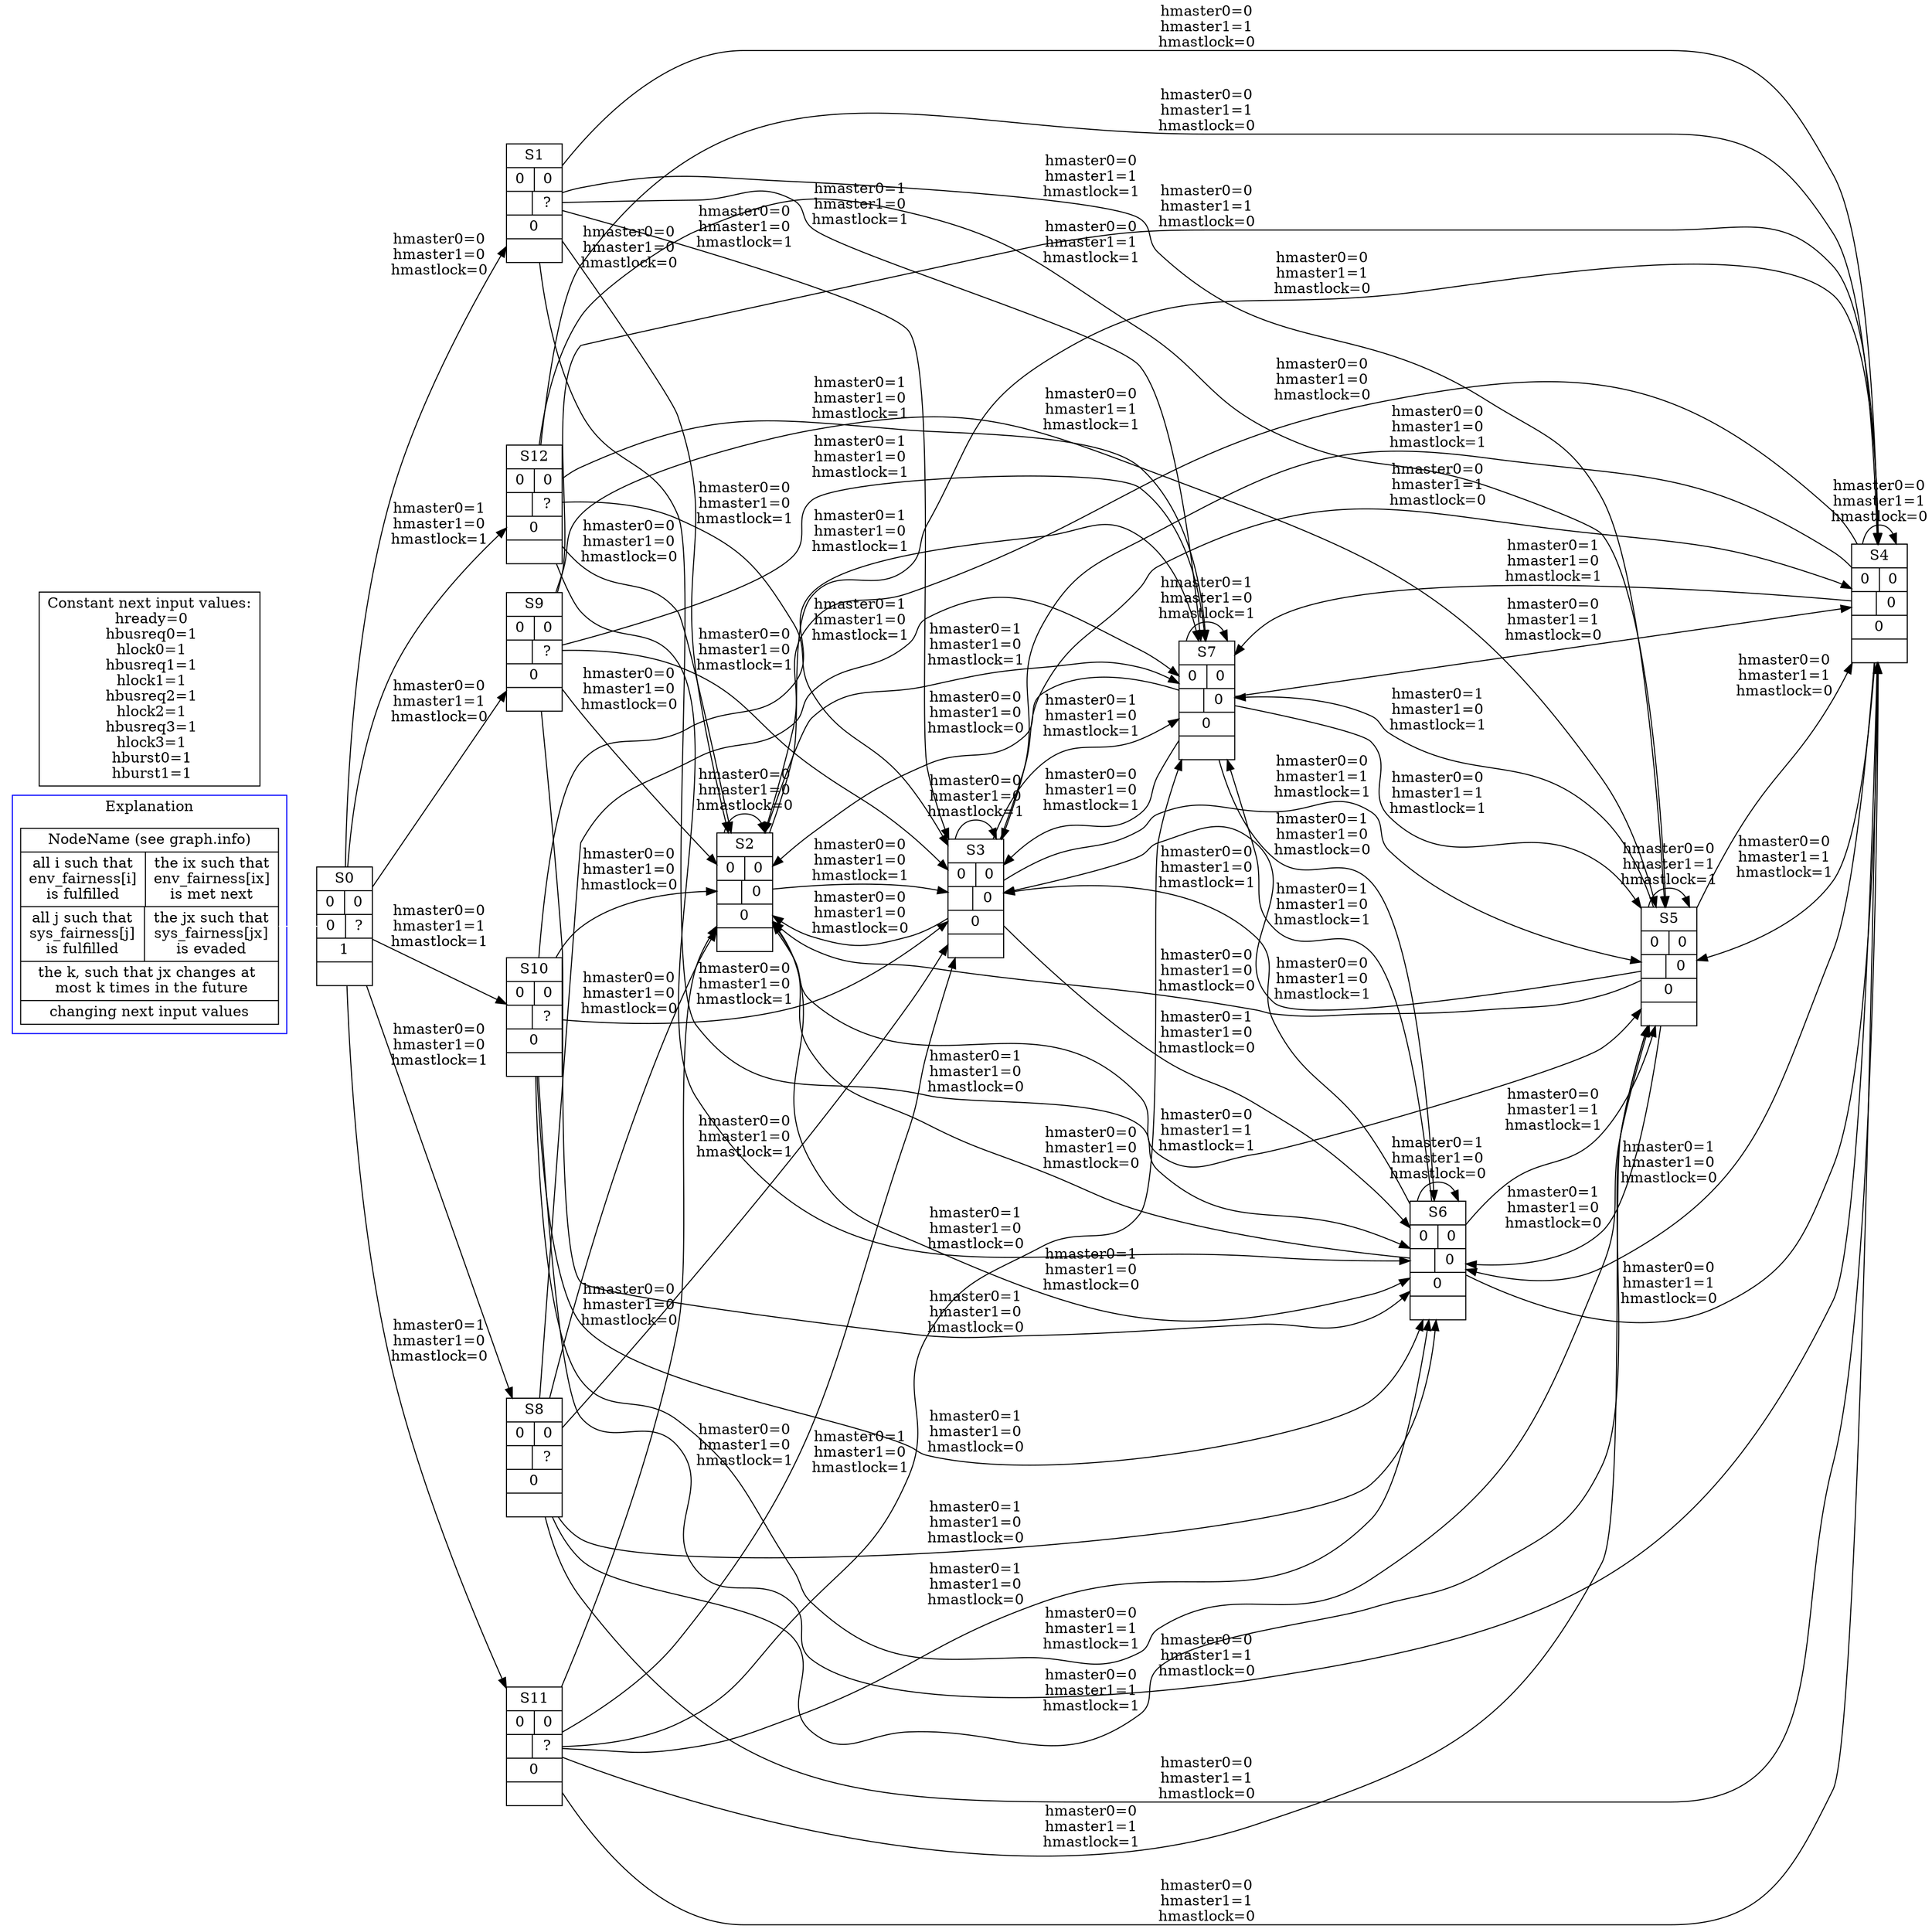 digraph G {
  rankdir=LR;
  node [shape = record];
  subgraph cluster1 {
    A[label = "NodeName (see graph.info)|{all i such that\nenv_fairness[i]\nis fulfilled|the ix such that\nenv_fairness[ix]\nis met next}|{all j such that\nsys_fairness[j]\nis fulfilled|the jx such that\nsys_fairness[jx]\nis evaded}| the k, such that jx changes at \n most k times in the future|changing next input values"];
    label = "Explanation";
    color=blue;
  }
  A->S0[color=white];
ConstantNextInputs[label="Constant next input values:\n hready=0\n hbusreq0=1\n hlock0=1\n hbusreq1=1\n hlock1=1\n hbusreq2=1\n hlock2=1\n hbusreq3=1\n hlock3=1\n hburst0=1\n hburst1=1\n "];
  S0[label = "S0 | {0 | 0} | {0 | ?} | 1 | "];
  S0 -> S1[label="hmaster0=0\nhmaster1=0\nhmastlock=0\n"];
  S0 -> S8[label="hmaster0=0\nhmaster1=0\nhmastlock=1\n"];
  S0 -> S9[label="hmaster0=0\nhmaster1=1\nhmastlock=0\n"];
  S0 -> S10[label="hmaster0=0\nhmaster1=1\nhmastlock=1\n"];
  S0 -> S11[label="hmaster0=1\nhmaster1=0\nhmastlock=0\n"];
  S0 -> S12[label="hmaster0=1\nhmaster1=0\nhmastlock=1\n"];
  S1[label = "S1 | {0 | 0} | { | ?} | 0 | "];
  S1 -> S2[label="hmaster0=0\nhmaster1=0\nhmastlock=0\n"];
  S1 -> S3[label="hmaster0=0\nhmaster1=0\nhmastlock=1\n"];
  S1 -> S4[label="hmaster0=0\nhmaster1=1\nhmastlock=0\n"];
  S1 -> S5[label="hmaster0=0\nhmaster1=1\nhmastlock=1\n"];
  S1 -> S6[label="hmaster0=1\nhmaster1=0\nhmastlock=0\n"];
  S1 -> S7[label="hmaster0=1\nhmaster1=0\nhmastlock=1\n"];
  S2[label = "S2 | {0 | 0} | { | 0} | 0 | "];
  S2 -> S2[label="hmaster0=0\nhmaster1=0\nhmastlock=0\n"];
  S2 -> S3[label="hmaster0=0\nhmaster1=0\nhmastlock=1\n"];
  S2 -> S4[label="hmaster0=0\nhmaster1=1\nhmastlock=0\n"];
  S2 -> S5[label="hmaster0=0\nhmaster1=1\nhmastlock=1\n"];
  S2 -> S6[label="hmaster0=1\nhmaster1=0\nhmastlock=0\n"];
  S2 -> S7[label="hmaster0=1\nhmaster1=0\nhmastlock=1\n"];
  S3[label = "S3 | {0 | 0} | { | 0} | 0 | "];
  S3 -> S2[label="hmaster0=0\nhmaster1=0\nhmastlock=0\n"];
  S3 -> S3[label="hmaster0=0\nhmaster1=0\nhmastlock=1\n"];
  S3 -> S4[label="hmaster0=0\nhmaster1=1\nhmastlock=0\n"];
  S3 -> S5[label="hmaster0=0\nhmaster1=1\nhmastlock=1\n"];
  S3 -> S6[label="hmaster0=1\nhmaster1=0\nhmastlock=0\n"];
  S3 -> S7[label="hmaster0=1\nhmaster1=0\nhmastlock=1\n"];
  S4[label = "S4 | {0 | 0} | { | 0} | 0 | "];
  S4 -> S2[label="hmaster0=0\nhmaster1=0\nhmastlock=0\n"];
  S4 -> S3[label="hmaster0=0\nhmaster1=0\nhmastlock=1\n"];
  S4 -> S4[label="hmaster0=0\nhmaster1=1\nhmastlock=0\n"];
  S4 -> S5[label="hmaster0=0\nhmaster1=1\nhmastlock=1\n"];
  S4 -> S6[label="hmaster0=1\nhmaster1=0\nhmastlock=0\n"];
  S4 -> S7[label="hmaster0=1\nhmaster1=0\nhmastlock=1\n"];
  S5[label = "S5 | {0 | 0} | { | 0} | 0 | "];
  S5 -> S2[label="hmaster0=0\nhmaster1=0\nhmastlock=0\n"];
  S5 -> S3[label="hmaster0=0\nhmaster1=0\nhmastlock=1\n"];
  S5 -> S4[label="hmaster0=0\nhmaster1=1\nhmastlock=0\n"];
  S5 -> S5[label="hmaster0=0\nhmaster1=1\nhmastlock=1\n"];
  S5 -> S6[label="hmaster0=1\nhmaster1=0\nhmastlock=0\n"];
  S5 -> S7[label="hmaster0=1\nhmaster1=0\nhmastlock=1\n"];
  S6[label = "S6 | {0 | 0} | { | 0} | 0 | "];
  S6 -> S2[label="hmaster0=0\nhmaster1=0\nhmastlock=0\n"];
  S6 -> S3[label="hmaster0=0\nhmaster1=0\nhmastlock=1\n"];
  S6 -> S4[label="hmaster0=0\nhmaster1=1\nhmastlock=0\n"];
  S6 -> S5[label="hmaster0=0\nhmaster1=1\nhmastlock=1\n"];
  S6 -> S6[label="hmaster0=1\nhmaster1=0\nhmastlock=0\n"];
  S6 -> S7[label="hmaster0=1\nhmaster1=0\nhmastlock=1\n"];
  S7[label = "S7 | {0 | 0} | { | 0} | 0 | "];
  S7 -> S2[label="hmaster0=0\nhmaster1=0\nhmastlock=0\n"];
  S7 -> S3[label="hmaster0=0\nhmaster1=0\nhmastlock=1\n"];
  S7 -> S4[label="hmaster0=0\nhmaster1=1\nhmastlock=0\n"];
  S7 -> S5[label="hmaster0=0\nhmaster1=1\nhmastlock=1\n"];
  S7 -> S6[label="hmaster0=1\nhmaster1=0\nhmastlock=0\n"];
  S7 -> S7[label="hmaster0=1\nhmaster1=0\nhmastlock=1\n"];
  S8[label = "S8 | {0 | 0} | { | ?} | 0 | "];
  S8 -> S2[label="hmaster0=0\nhmaster1=0\nhmastlock=0\n"];
  S8 -> S3[label="hmaster0=0\nhmaster1=0\nhmastlock=1\n"];
  S8 -> S4[label="hmaster0=0\nhmaster1=1\nhmastlock=0\n"];
  S8 -> S5[label="hmaster0=0\nhmaster1=1\nhmastlock=1\n"];
  S8 -> S6[label="hmaster0=1\nhmaster1=0\nhmastlock=0\n"];
  S8 -> S7[label="hmaster0=1\nhmaster1=0\nhmastlock=1\n"];
  S9[label = "S9 | {0 | 0} | { | ?} | 0 | "];
  S9 -> S2[label="hmaster0=0\nhmaster1=0\nhmastlock=0\n"];
  S9 -> S3[label="hmaster0=0\nhmaster1=0\nhmastlock=1\n"];
  S9 -> S4[label="hmaster0=0\nhmaster1=1\nhmastlock=0\n"];
  S9 -> S5[label="hmaster0=0\nhmaster1=1\nhmastlock=1\n"];
  S9 -> S6[label="hmaster0=1\nhmaster1=0\nhmastlock=0\n"];
  S9 -> S7[label="hmaster0=1\nhmaster1=0\nhmastlock=1\n"];
  S10[label = "S10 | {0 | 0} | { | ?} | 0 | "];
  S10 -> S2[label="hmaster0=0\nhmaster1=0\nhmastlock=0\n"];
  S10 -> S3[label="hmaster0=0\nhmaster1=0\nhmastlock=1\n"];
  S10 -> S4[label="hmaster0=0\nhmaster1=1\nhmastlock=0\n"];
  S10 -> S5[label="hmaster0=0\nhmaster1=1\nhmastlock=1\n"];
  S10 -> S6[label="hmaster0=1\nhmaster1=0\nhmastlock=0\n"];
  S10 -> S7[label="hmaster0=1\nhmaster1=0\nhmastlock=1\n"];
  S11[label = "S11 | {0 | 0} | { | ?} | 0 | "];
  S11 -> S2[label="hmaster0=0\nhmaster1=0\nhmastlock=0\n"];
  S11 -> S3[label="hmaster0=0\nhmaster1=0\nhmastlock=1\n"];
  S11 -> S4[label="hmaster0=0\nhmaster1=1\nhmastlock=0\n"];
  S11 -> S5[label="hmaster0=0\nhmaster1=1\nhmastlock=1\n"];
  S11 -> S6[label="hmaster0=1\nhmaster1=0\nhmastlock=0\n"];
  S11 -> S7[label="hmaster0=1\nhmaster1=0\nhmastlock=1\n"];
  S12[label = "S12 | {0 | 0} | { | ?} | 0 | "];
  S12 -> S2[label="hmaster0=0\nhmaster1=0\nhmastlock=0\n"];
  S12 -> S3[label="hmaster0=0\nhmaster1=0\nhmastlock=1\n"];
  S12 -> S4[label="hmaster0=0\nhmaster1=1\nhmastlock=0\n"];
  S12 -> S5[label="hmaster0=0\nhmaster1=1\nhmastlock=1\n"];
  S12 -> S6[label="hmaster0=1\nhmaster1=0\nhmastlock=0\n"];
  S12 -> S7[label="hmaster0=1\nhmaster1=0\nhmastlock=1\n"];
}
